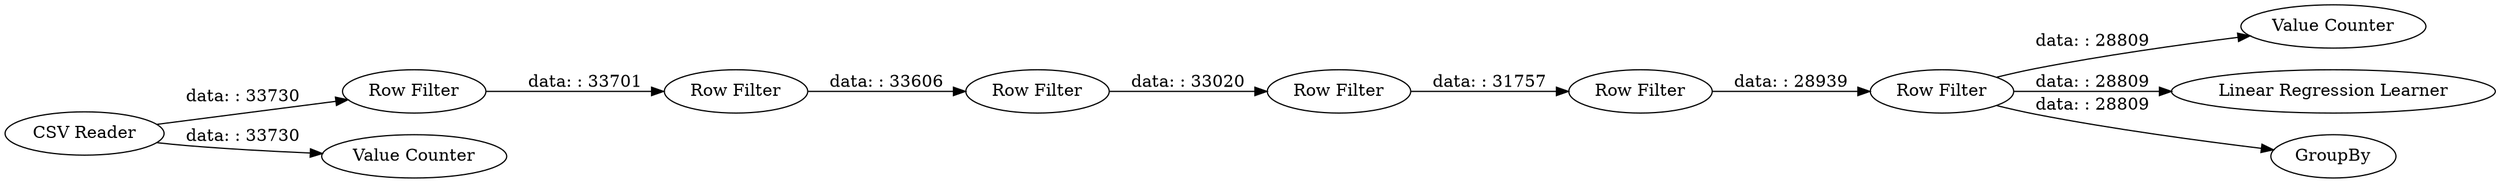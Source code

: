 digraph {
	"-8071014472453611156_31" [label="Value Counter"]
	"-1265926801000373562_24" [label="Row Filter"]
	"-1265926801000373562_25" [label="Row Filter"]
	"-1265926801000373562_28" [label="Row Filter"]
	"-8071014472453611156_1" [label="CSV Reader"]
	"-8071014472453611156_30" [label="Value Counter"]
	"-8071014472453611156_2" [label="Linear Regression Learner"]
	"-1265926801000373562_29" [label="Row Filter"]
	"-3257488206930367829_33" [label=GroupBy]
	"-1265926801000373562_26" [label="Row Filter"]
	"-1265926801000373562_27" [label="Row Filter"]
	"-1265926801000373562_25" -> "-1265926801000373562_26" [label="data: : 33606"]
	"-8071014472453611156_1" -> "-8071014472453611156_30" [label="data: : 33730"]
	"-1265926801000373562_29" -> "-8071014472453611156_31" [label="data: : 28809"]
	"-1265926801000373562_27" -> "-1265926801000373562_28" [label="data: : 31757"]
	"-1265926801000373562_29" -> "-3257488206930367829_33" [label="data: : 28809"]
	"-1265926801000373562_28" -> "-1265926801000373562_29" [label="data: : 28939"]
	"-8071014472453611156_1" -> "-1265926801000373562_24" [label="data: : 33730"]
	"-1265926801000373562_24" -> "-1265926801000373562_25" [label="data: : 33701"]
	"-1265926801000373562_29" -> "-8071014472453611156_2" [label="data: : 28809"]
	"-1265926801000373562_26" -> "-1265926801000373562_27" [label="data: : 33020"]
	rankdir=LR
}
